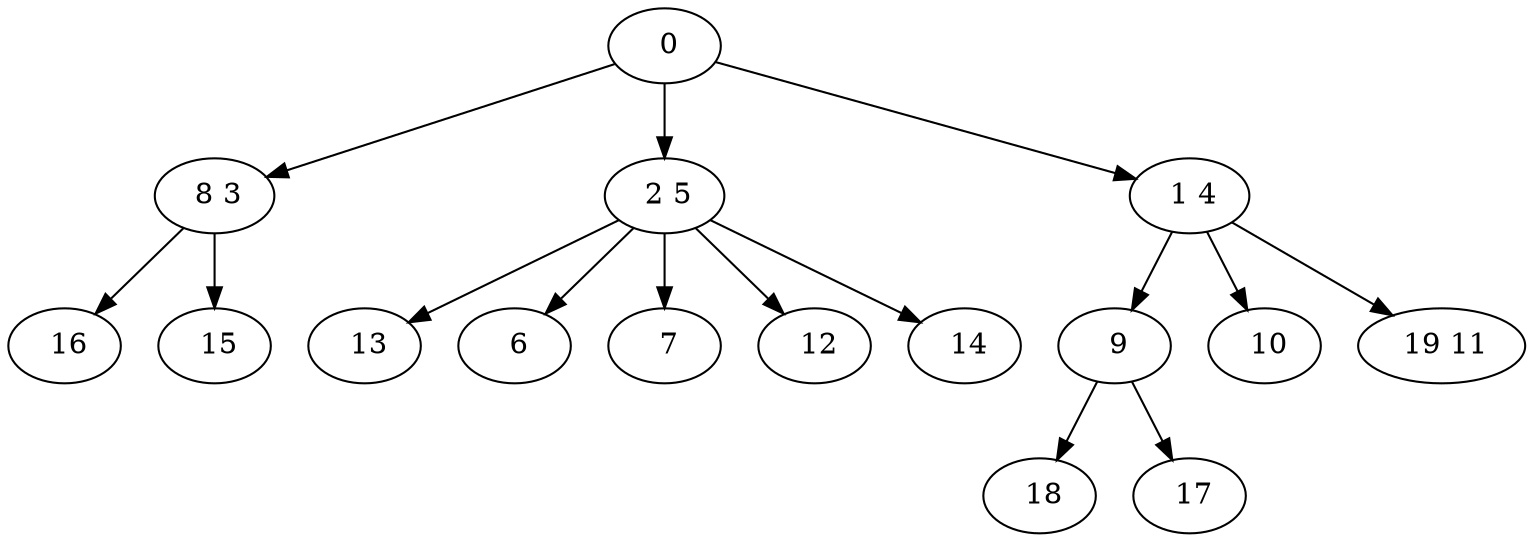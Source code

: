 digraph mytree {
" 0" -> " 8 3";
" 0" -> " 2 5";
" 0" -> " 1 4";
" 8 3" -> " 16";
" 8 3" -> " 15";
" 2 5" -> " 13";
" 2 5" -> " 6";
" 2 5" -> " 7";
" 2 5" -> " 12";
" 2 5" -> " 14";
" 1 4" -> " 9";
" 1 4" -> " 10";
" 1 4" -> " 19 11";
" 9" -> " 18";
" 9" -> " 17";
" 18";
" 16";
" 13";
" 6";
" 7";
" 12";
" 14";
" 10";
" 19 11";
" 17";
" 15";
}
